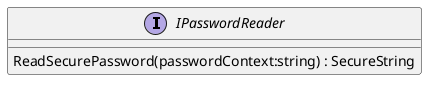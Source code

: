 @startuml
interface IPasswordReader {
    ReadSecurePassword(passwordContext:string) : SecureString
}
@enduml
